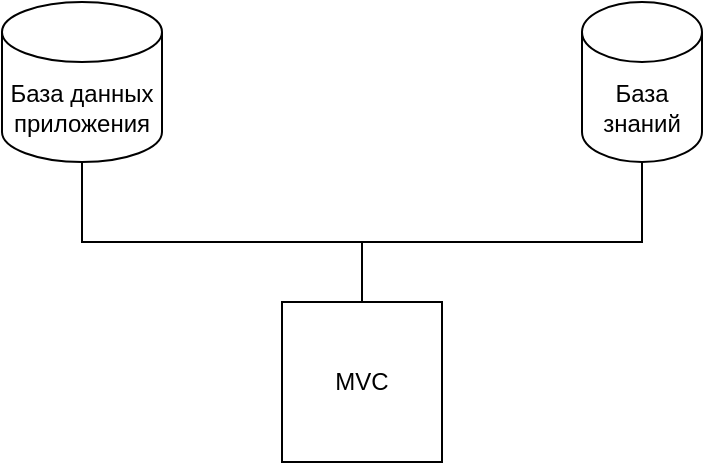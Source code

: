 <mxfile>
    <diagram name="Страница — 1" id="ukIGe196Nat74xUJEdC4">
        <mxGraphModel dx="735" dy="427" grid="1" gridSize="10" guides="1" tooltips="1" connect="1" arrows="1" fold="1" page="1" pageScale="1" pageWidth="827" pageHeight="1169" math="0" shadow="0">
            <root>
                <mxCell id="0"/>
                <mxCell id="1" parent="0"/>
                <mxCell id="56kmmrd4fM1sBba90S0--3" style="edgeStyle=orthogonalEdgeStyle;rounded=0;orthogonalLoop=1;jettySize=auto;html=1;exitX=0.5;exitY=1;exitDx=0;exitDy=0;exitPerimeter=0;entryX=0.5;entryY=0;entryDx=0;entryDy=0;endArrow=none;endFill=0;" parent="1" source="56kmmrd4fM1sBba90S0--1" target="56kmmrd4fM1sBba90S0--2" edge="1">
                    <mxGeometry relative="1" as="geometry">
                        <Array as="points">
                            <mxPoint x="400" y="200"/>
                            <mxPoint x="260" y="200"/>
                        </Array>
                    </mxGeometry>
                </mxCell>
                <mxCell id="56kmmrd4fM1sBba90S0--1" value="База знаний" style="shape=cylinder3;whiteSpace=wrap;html=1;boundedLbl=1;backgroundOutline=1;size=15;" parent="1" vertex="1">
                    <mxGeometry x="370" y="80" width="60" height="80" as="geometry"/>
                </mxCell>
                <mxCell id="56kmmrd4fM1sBba90S0--2" value="MVC" style="whiteSpace=wrap;html=1;aspect=fixed;" parent="1" vertex="1">
                    <mxGeometry x="220" y="230" width="80" height="80" as="geometry"/>
                </mxCell>
                <mxCell id="xtEODTFaD-qiYpcSoJOj-2" style="edgeStyle=orthogonalEdgeStyle;rounded=0;orthogonalLoop=1;jettySize=auto;html=1;endArrow=none;endFill=0;" parent="1" source="xtEODTFaD-qiYpcSoJOj-1" target="56kmmrd4fM1sBba90S0--2" edge="1">
                    <mxGeometry relative="1" as="geometry">
                        <Array as="points">
                            <mxPoint x="260" y="200"/>
                        </Array>
                    </mxGeometry>
                </mxCell>
                <mxCell id="xtEODTFaD-qiYpcSoJOj-1" value="База данных приложения" style="shape=cylinder3;whiteSpace=wrap;html=1;boundedLbl=1;backgroundOutline=1;size=15;" parent="1" vertex="1">
                    <mxGeometry x="80" y="80" width="80" height="80" as="geometry"/>
                </mxCell>
            </root>
        </mxGraphModel>
    </diagram>
</mxfile>